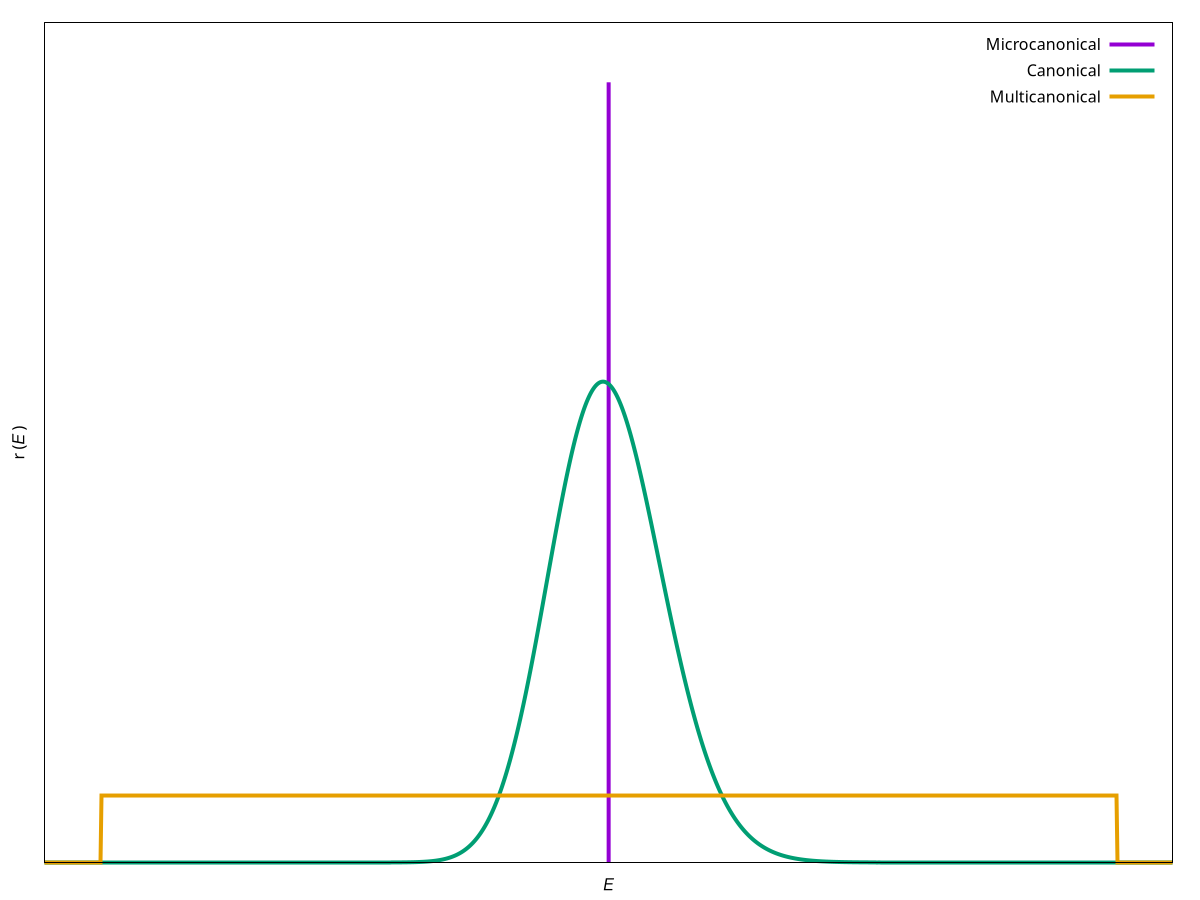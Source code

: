 unset multiplot
reset
set terminal push

set encoding cp1250 # make minus sign longer
#set encoding iso_8859_1
set terminal postscript enhanced font "Arial, 24" 
set output "ens.ps"

# draw a gamma distribution
n = 100;
p(x) = exp(-x-lgamma(n))*x**(n-1);
a = 10;
b = 190;
flat(x) = ((x>a && x < b) ? 1.0/(b - a) : 0.0);

unset xtics
unset ytics
set xlabel "{/Arial-Italic E}"
set ylabel "{/Symbol-Oblique r}&{/=8 .}({/Arial-Italic E}&{/=8 .})"
set samples 1000

set key spacing 1.2

set parametric
set trange [0:1]
set yrange [0:0.07]

plot 100, 0.065*t  lw 4.0 t "Microcanonical", \
     t*200,p(t*200) lw 4.0 t "Canonical", \
     t*200,flat(t*200) lw 4.0 lt 4 t "Multicanonical"

unset output

#set terminal windows enhanced
set terminal pop
reset



